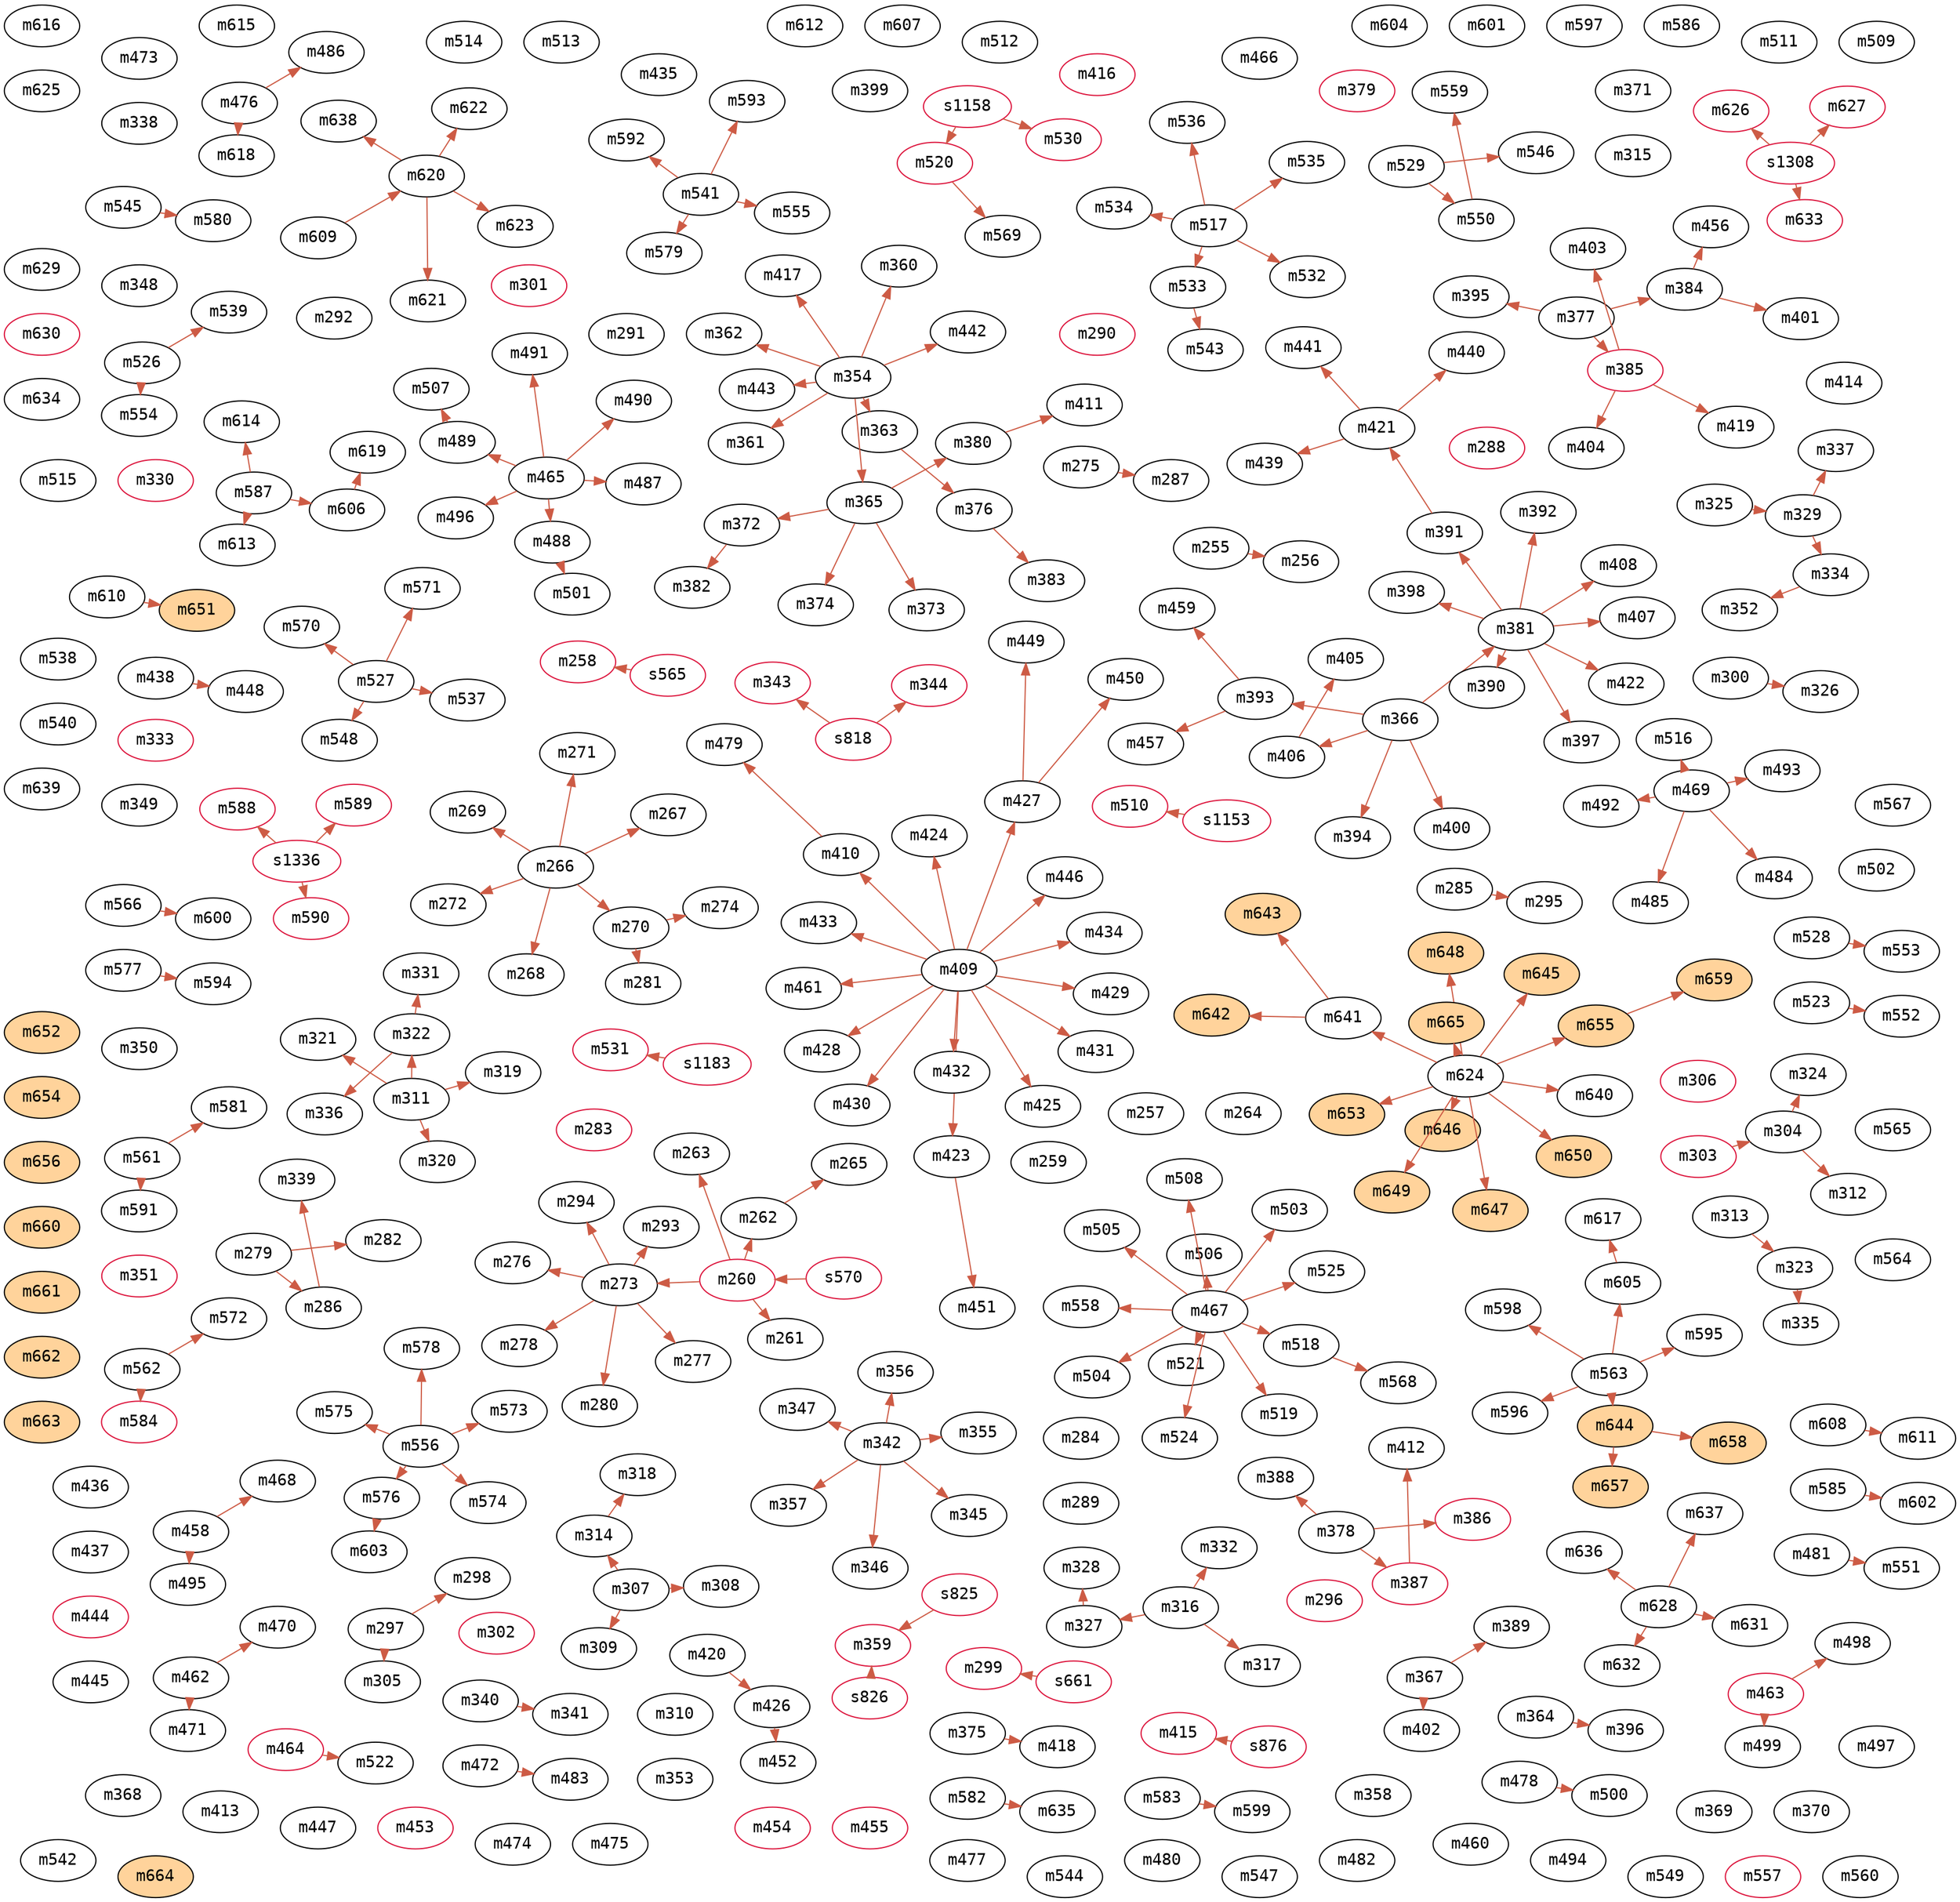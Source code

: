 digraph infections {
	graph [
		charset = "UTF-8",
		layout = fdp
	];
	node [
		fontname="Inconsolata",
		fontcolor = black,
		style = "solid,filled",
		color = black
		fillcolor = white
	];
	edge [
		color = coral3
	];
	m255;
	m256;
	m257;
	m258[color=crimson];
	m259;
	m260[color=crimson];
	m261;
	m262;
	m263;
	m264;
	m265;
	m266;
	m267;
	m268;
	m269;
	m270;
	m271;
	m272;
	m273;
	m274;
	m275;
	m276;
	m277;
	m278;
	m279;
	m280;
	m281;
	m282;
	m283[color=crimson];
	m284;
	m285;
	m286;
	m287;
	m288[color=crimson];
	m289;
	m290[color=crimson];
	m291;
	m292;
	m293;
	m294;
	m295;
	m296[color=crimson];
	m297;
	m298;
	m299[color=crimson];
	m300;
	m301[color=crimson];
	m302[color=crimson];
	m303[color=crimson];
	m304;
	m305;
	m306[color=crimson];
	m307;
	m308;
	m309;
	m310;
	m311;
	m312;
	m313;
	m314;
	m315;
	m316;
	m317;
	m318;
	m319;
	m320;
	m321;
	m322;
	m323;
	m324;
	m325;
	m326;
	m327;
	m328;
	m329;
	m330[color=crimson];
	m331;
	m332;
	m333[color=crimson];
	m334;
	m335;
	m336;
	m337;
	m338;
	m339;
	m340;
	m341;
	m342;
	m343[color=crimson];
	m344[color=crimson];
	m345;
	m346;
	m347;
	m348;
	m349;
	m350;
	m351[color=crimson];
	m352;
	m353;
	m354;
	m355;
	m356;
	m357;
	m358;
	m359[color=crimson];
	m360;
	m361;
	m362;
	m363;
	m364;
	m365;
	m366;
	m367;
	m368;
	m369;
	m370;
	m371;
	m372;
	m373;
	m374;
	m375;
	m376;
	m377;
	m378;
	m379[color=crimson];
	m380;
	m381;
	m382;
	m383;
	m384;
	m385[color=crimson];
	m386[color=crimson];
	m387[color=crimson];
	m388;
	m389;
	m390;
	m391;
	m392;
	m393;
	m394;
	m395;
	m396;
	m397;
	m398;
	m399;
	m400;
	m401;
	m402;
	m403;
	m404;
	m405;
	m406;
	m407;
	m408;
	m409;
	m410;
	m411;
	m412;
	m413;
	m414;
	m415[color=crimson];
	m416[color=crimson];
	m417;
	m418;
	m419;
	m420;
	m421;
	m422;
	m423;
	m424;
	m425;
	m426;
	m427;
	m428;
	m429;
	m430;
	m431;
	m432;
	m433;
	m434;
	m435;
	m436;
	m437;
	m438;
	m439;
	m440;
	m441;
	m442;
	m443;
	m444[color=crimson];
	m445;
	m446;
	m447;
	m448;
	m449;
	m450;
	m451;
	m452;
	m453[color=crimson];
	m454[color=crimson];
	m455[color=crimson];
	m456;
	m457;
	m458;
	m459;
	m460;
	m461;
	m462;
	m463[color=crimson];
	m464[color=crimson];
	m465;
	m466;
	m467;
	m468;
	m469;
	m470;
	m471;
	m472;
	m473;
	m474;
	m475;
	m476;
	m477;
	m478;
	m479;
	m480;
	m481;
	m482;
	m483;
	m484;
	m485;
	m486;
	m487;
	m488;
	m489;
	m490;
	m491;
	m492;
	m493;
	m494;
	m495;
	m496;
	m497;
	m498;
	m499;
	m500;
	m501;
	m502;
	m503;
	m504;
	m505;
	m506;
	m507;
	m508;
	m509;
	m510[color=crimson];
	m511;
	m512;
	m513;
	m514;
	m515;
	m516;
	m517;
	m518;
	m519;
	m520[color=crimson];
	m521;
	m522;
	m523;
	m524;
	m525;
	m526;
	m527;
	m528;
	m529;
	m530[color=crimson];
	m531[color=crimson];
	m532;
	m533;
	m534;
	m535;
	m536;
	m537;
	m538;
	m539;
	m540;
	m541;
	m542;
	m543;
	m544;
	m545;
	m546;
	m547;
	m548;
	m549;
	m550;
	m551;
	m552;
	m553;
	m554;
	m555;
	m556;
	m557[color=crimson];
	m558;
	m559;
	m560;
	m561;
	m562;
	m563;
	m564;
	m565;
	m566;
	m567;
	m568;
	m569;
	m570;
	m571;
	m572;
	m573;
	m574;
	m575;
	m576;
	m577;
	m578;
	m579;
	m580;
	m581;
	m582;
	m583;
	m584[color=crimson];
	m585;
	m586;
	m587;
	m588[color=crimson];
	m589[color=crimson];
	m590[color=crimson];
	m591;
	m592;
	m593;
	m594;
	m595;
	m596;
	m597;
	m598;
	m599;
	m600;
	m601;
	m602;
	m603;
	m604;
	m605;
	m606;
	m607;
	m608;
	m609;
	m610;
	m611;
	m612;
	m613;
	m614;
	m615;
	m616;
	m617;
	m618;
	m619;
	m620;
	m621;
	m622;
	m623;
	m624;
	m625;
	m626[color=crimson];
	m627[color=crimson];
	m628;
	m629;
	m630[color=crimson];
	m631;
	m632;
	m633[color=crimson];
	m634;
	m635;
	m636;
	m637;
	m638;
	m639;
	m640;
	m641;
	m642[fillcolor=burlywood1];
	m643[fillcolor=burlywood1];
	m644[fillcolor=burlywood1];
	m645[fillcolor=burlywood1];
	m646[fillcolor=burlywood1];
	m647[fillcolor=burlywood1];
	m648[fillcolor=burlywood1];
	m649[fillcolor=burlywood1];
	m650[fillcolor=burlywood1];
	m651[fillcolor=burlywood1];
	m652[fillcolor=burlywood1];
	m653[fillcolor=burlywood1];
	m654[fillcolor=burlywood1];
	m655[fillcolor=burlywood1];
	m656[fillcolor=burlywood1];
	m657[fillcolor=burlywood1];
	m658[fillcolor=burlywood1];
	m659[fillcolor=burlywood1];
	m660[fillcolor=burlywood1];
	m661[fillcolor=burlywood1];
	m662[fillcolor=burlywood1];
	m663[fillcolor=burlywood1];
	m664[fillcolor=burlywood1];
	m665[fillcolor=burlywood1];
	s1153[color=crimson];
	s1158[color=crimson];
	s1183[color=crimson];
	s1308[color=crimson];
	s1336[color=crimson];
	s565[color=crimson];
	s570[color=crimson];
	s661[color=crimson];
	s818[color=crimson];
	s825[color=crimson];
	s826[color=crimson];
	s876[color=crimson];
	m255->m256;
	s565->m258;
	s570->m260;
	m260->m261;
	m260->m262;
	m260->m263;
	m262->m265;
	m266->m267;
	m266->m268;
	m266->m269;
	m266->m270;
	m266->m271;
	m266->m272;
	m260->m273;
	m270->m274;
	m273->m276;
	m273->m277;
	m273->m278;
	m273->m280;
	m270->m281;
	m279->m282;
	m279->m286;
	m275->m287;
	m273->m293;
	m273->m294;
	m285->m295;
	m297->m298;
	s661->m299;
	m303->m304;
	m297->m305;
	m307->m308;
	m307->m309;
	m304->m312;
	m307->m314;
	m316->m317;
	m314->m318;
	m311->m319;
	m311->m320;
	m311->m321;
	m311->m322;
	m313->m323;
	m304->m324;
	m300->m326;
	m316->m327;
	m327->m328;
	m325->m329;
	m322->m331;
	m316->m332;
	m329->m334;
	m323->m335;
	m322->m336;
	m329->m337;
	m286->m339;
	m340->m341;
	s818->m343;
	s818->m344;
	m342->m345;
	m342->m346;
	m342->m347;
	m334->m352;
	m342->m355;
	m342->m356;
	m342->m357;
	s825->m359;
	s826->m359;
	m354->m360;
	m354->m361;
	m354->m362;
	m354->m363;
	m354->m365;
	m365->m372;
	m365->m373;
	m365->m374;
	m363->m376;
	m365->m380;
	m366->m381;
	m372->m382;
	m376->m383;
	m377->m384;
	m377->m385;
	m378->m386;
	m378->m387;
	m378->m388;
	m367->m389;
	m381->m390;
	m381->m391;
	m381->m392;
	m366->m393;
	m366->m394;
	m377->m395;
	m364->m396;
	m381->m397;
	m381->m398;
	m366->m400;
	m384->m401;
	m367->m402;
	m385->m403;
	m385->m404;
	m406->m405;
	m366->m406;
	m381->m407;
	m381->m408;
	m409->m410;
	m380->m411;
	m387->m412;
	s876->m415;
	m354->m417;
	m375->m418;
	m385->m419;
	m391->m421;
	m381->m422;
	m409->m423;
	m409->m424;
	m409->m425;
	m420->m426;
	m409->m427;
	m409->m428;
	m409->m429;
	m409->m430;
	m409->m431;
	m409->m432;
	m409->m433;
	m409->m434;
	m421->m439;
	m421->m440;
	m421->m441;
	m354->m442;
	m354->m443;
	m409->m446;
	m438->m448;
	m427->m449;
	m427->m450;
	m423->m451;
	m426->m452;
	m384->m456;
	m393->m457;
	m393->m459;
	m409->m461;
	m458->m468;
	m462->m470;
	m462->m471;
	m410->m479;
	m472->m483;
	m469->m484;
	m469->m485;
	m476->m486;
	m465->m487;
	m465->m488;
	m465->m489;
	m465->m490;
	m465->m491;
	m469->m492;
	m469->m493;
	m458->m495;
	m465->m496;
	m463->m498;
	m463->m499;
	m478->m500;
	m488->m501;
	m467->m503;
	m467->m504;
	m467->m505;
	m467->m506;
	m489->m507;
	m467->m508;
	s1153->m510;
	m469->m516;
	m467->m518;
	m467->m519;
	s1158->m520;
	m467->m521;
	m464->m522;
	m467->m524;
	m467->m525;
	s1158->m530;
	s1183->m531;
	m517->m532;
	m517->m533;
	m517->m534;
	m517->m535;
	m517->m536;
	m527->m537;
	m526->m539;
	m533->m543;
	m529->m546;
	m527->m548;
	m529->m550;
	m481->m551;
	m523->m552;
	m528->m553;
	m526->m554;
	m541->m555;
	m467->m558;
	m550->m559;
	m518->m568;
	m520->m569;
	m527->m570;
	m527->m571;
	m562->m572;
	m556->m573;
	m556->m574;
	m556->m575;
	m556->m576;
	m556->m578;
	m541->m579;
	m545->m580;
	m561->m581;
	m562->m584;
	s1336->m588;
	s1336->m589;
	s1336->m590;
	m561->m591;
	m541->m592;
	m541->m593;
	m577->m594;
	m563->m595;
	m563->m596;
	m563->m598;
	m583->m599;
	m566->m600;
	m585->m602;
	m576->m603;
	m563->m605;
	m587->m606;
	m608->m611;
	m587->m613;
	m587->m614;
	m605->m617;
	m476->m618;
	m606->m619;
	m609->m620;
	m620->m621;
	m620->m622;
	m620->m623;
	s1308->m626;
	s1308->m627;
	m628->m631;
	m628->m632;
	s1308->m633;
	m582->m635;
	m628->m636;
	m628->m637;
	m620->m638;
	m624->m640;
	m624->m641;
	m641->m642;
	m641->m643;
	m563->m644;
	m624->m645;
	m624->m646;
	m624->m647;
	m624->m648;
	m624->m649;
	m624->m650;
	m610->m651;
	m624->m653;
	m624->m655;
	m644->m657;
	m644->m658;
	m655->m659;
	m624->m665;
}
